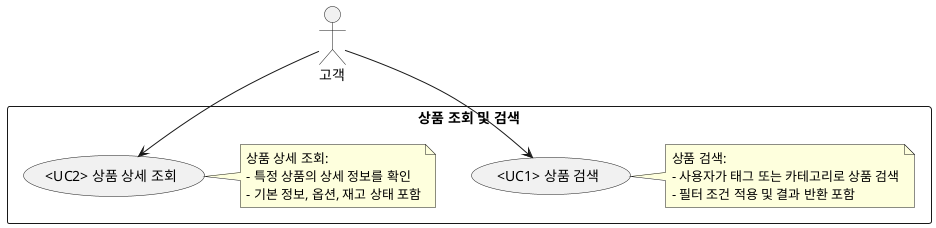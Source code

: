 @startuml
actor "고객" as Customer

rectangle "상품 조회 및 검색" {
  usecase "<UC1> 상품 검색" as UC1
  note right of UC1
  상품 검색:
  - 사용자가 태그 또는 카테고리로 상품 검색
  - 필터 조건 적용 및 결과 반환 포함
  end note

  usecase "<UC2> 상품 상세 조회" as UC2
  note right of UC2
  상품 상세 조회:
  - 특정 상품의 상세 정보를 확인
  - 기본 정보, 옵션, 재고 상태 포함
  end note
}

Customer --> UC1
Customer --> UC2

@enduml
